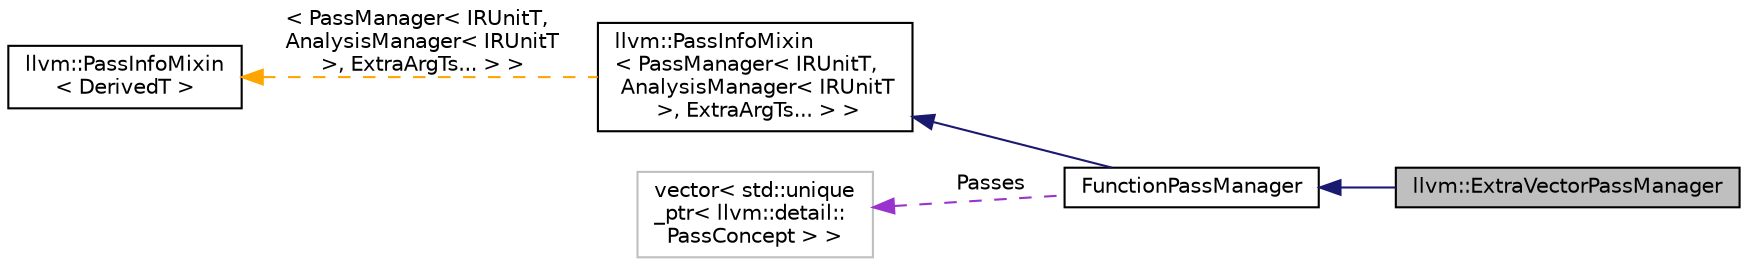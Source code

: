 digraph "llvm::ExtraVectorPassManager"
{
 // LATEX_PDF_SIZE
  bgcolor="transparent";
  edge [fontname="Helvetica",fontsize="10",labelfontname="Helvetica",labelfontsize="10"];
  node [fontname="Helvetica",fontsize="10",shape=record];
  rankdir="LR";
  Node1 [label="llvm::ExtraVectorPassManager",height=0.2,width=0.4,color="black", fillcolor="grey75", style="filled", fontcolor="black",tooltip="A pass manager to run a set of extra function simplification passes after vectorization,..."];
  Node2 -> Node1 [dir="back",color="midnightblue",fontsize="10",style="solid",fontname="Helvetica"];
  Node2 [label="FunctionPassManager",height=0.2,width=0.4,color="black",URL="$classllvm_1_1PassManager.html",tooltip="Manages a sequence of passes over a particular unit of IR."];
  Node3 -> Node2 [dir="back",color="midnightblue",fontsize="10",style="solid",fontname="Helvetica"];
  Node3 [label="llvm::PassInfoMixin\l\< PassManager\< IRUnitT,\l AnalysisManager\< IRUnitT\l \>, ExtraArgTs... \> \>",height=0.2,width=0.4,color="black",URL="$structllvm_1_1PassInfoMixin.html",tooltip=" "];
  Node4 -> Node3 [dir="back",color="orange",fontsize="10",style="dashed",label=" \< PassManager\< IRUnitT,\l AnalysisManager\< IRUnitT\l \>, ExtraArgTs... \> \>" ,fontname="Helvetica"];
  Node4 [label="llvm::PassInfoMixin\l\< DerivedT \>",height=0.2,width=0.4,color="black",URL="$structllvm_1_1PassInfoMixin.html",tooltip="A CRTP mix-in to automatically provide informational APIs needed for passes."];
  Node5 -> Node2 [dir="back",color="darkorchid3",fontsize="10",style="dashed",label=" Passes" ,fontname="Helvetica"];
  Node5 [label="vector\< std::unique\l_ptr\< llvm::detail::\lPassConcept \> \>",height=0.2,width=0.4,color="grey75",tooltip=" "];
}
